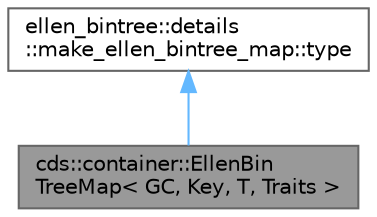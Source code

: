 digraph "cds::container::EllenBinTreeMap&lt; GC, Key, T, Traits &gt;"
{
 // LATEX_PDF_SIZE
  bgcolor="transparent";
  edge [fontname=Helvetica,fontsize=10,labelfontname=Helvetica,labelfontsize=10];
  node [fontname=Helvetica,fontsize=10,shape=box,height=0.2,width=0.4];
  Node1 [id="Node000001",label="cds::container::EllenBin\lTreeMap\< GC, Key, T, Traits \>",height=0.2,width=0.4,color="gray40", fillcolor="grey60", style="filled", fontcolor="black",tooltip="Map based on Ellen's et al binary search tree"];
  Node2 -> Node1 [id="edge1_Node000001_Node000002",dir="back",color="steelblue1",style="solid",tooltip=" "];
  Node2 [id="Node000002",label="ellen_bintree::details\l::make_ellen_bintree_map::type",height=0.2,width=0.4,color="gray40", fillcolor="white", style="filled",tooltip=" "];
}
